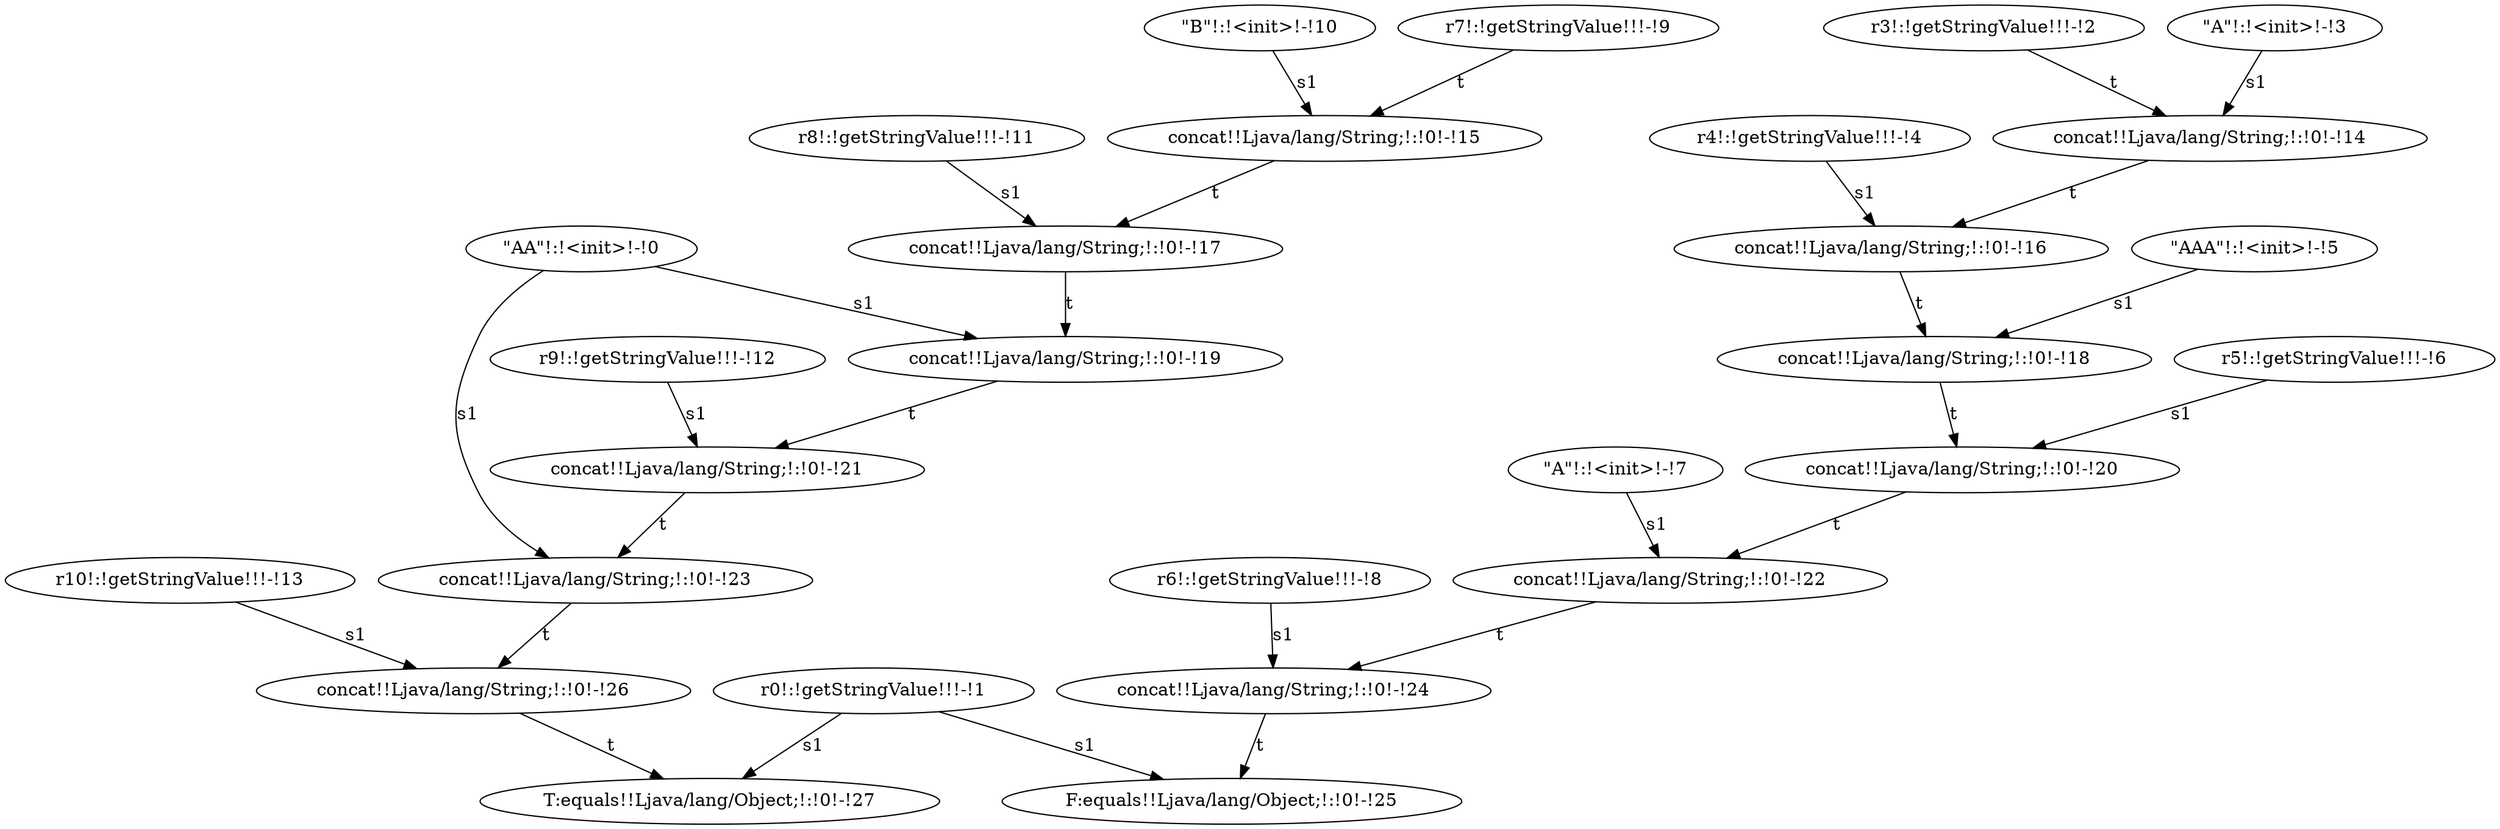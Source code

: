 digraph G {
  17 [ label="concat!!Ljava/lang/String;!:!0!-!17" ];
  0 [ label="\"AA\"!:!<init>!-!0" ];
  11 [ label="r8!:!getStringValue!!!-!11" ];
  26 [ label="concat!!Ljava/lang/String;!:!0!-!26" ];
  2 [ label="r3!:!getStringValue!!!-!2" ];
  23 [ label="concat!!Ljava/lang/String;!:!0!-!23" ];
  6 [ label="r5!:!getStringValue!!!-!6" ];
  12 [ label="r9!:!getStringValue!!!-!12" ];
  10 [ label="\"B\"!:!<init>!-!10" ];
  18 [ label="concat!!Ljava/lang/String;!:!0!-!18" ];
  8 [ label="r6!:!getStringValue!!!-!8" ];
  27 [ label="T:equals!!Ljava/lang/Object;!:!0!-!27" ];
  13 [ label="r10!:!getStringValue!!!-!13" ];
  15 [ label="concat!!Ljava/lang/String;!:!0!-!15" ];
  19 [ label="concat!!Ljava/lang/String;!:!0!-!19" ];
  24 [ label="concat!!Ljava/lang/String;!:!0!-!24" ];
  5 [ label="\"AAA\"!:!<init>!-!5" ];
  3 [ label="\"A\"!:!<init>!-!3" ];
  4 [ label="r4!:!getStringValue!!!-!4" ];
  16 [ label="concat!!Ljava/lang/String;!:!0!-!16" ];
  7 [ label="\"A\"!:!<init>!-!7" ];
  21 [ label="concat!!Ljava/lang/String;!:!0!-!21" ];
  9 [ label="r7!:!getStringValue!!!-!9" ];
  20 [ label="concat!!Ljava/lang/String;!:!0!-!20" ];
  14 [ label="concat!!Ljava/lang/String;!:!0!-!14" ];
  1 [ label="r0!:!getStringValue!!!-!1" ];
  22 [ label="concat!!Ljava/lang/String;!:!0!-!22" ];
  25 [ label="F:equals!!Ljava/lang/Object;!:!0!-!25" ];
  8 -> 24 [ label="s1" ];
  22 -> 24 [ label="t" ];
  1 -> 25 [ label="s1" ];
  24 -> 25 [ label="t" ];
  13 -> 26 [ label="s1" ];
  23 -> 26 [ label="t" ];
  1 -> 27 [ label="s1" ];
  26 -> 27 [ label="t" ];
  7 -> 22 [ label="s1" ];
  20 -> 22 [ label="t" ];
  6 -> 20 [ label="s1" ];
  18 -> 20 [ label="t" ];
  5 -> 18 [ label="s1" ];
  16 -> 18 [ label="t" ];
  4 -> 16 [ label="s1" ];
  14 -> 16 [ label="t" ];
  3 -> 14 [ label="s1" ];
  2 -> 14 [ label="t" ];
  0 -> 23 [ label="s1" ];
  21 -> 23 [ label="t" ];
  12 -> 21 [ label="s1" ];
  19 -> 21 [ label="t" ];
  0 -> 19 [ label="s1" ];
  17 -> 19 [ label="t" ];
  11 -> 17 [ label="s1" ];
  15 -> 17 [ label="t" ];
  10 -> 15 [ label="s1" ];
  9 -> 15 [ label="t" ];
}
